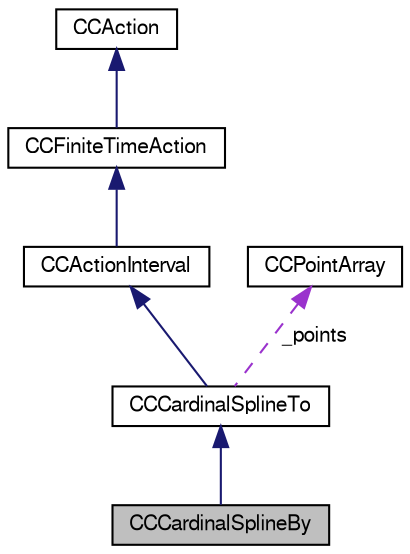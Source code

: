 digraph G
{
  bgcolor="transparent";
  edge [fontname="FreeSans",fontsize="10",labelfontname="FreeSans",labelfontsize="10"];
  node [fontname="FreeSans",fontsize="10",shape=record];
  Node1 [label="CCCardinalSplineBy",height=0.2,width=0.4,color="black", fillcolor="grey75", style="filled" fontcolor="black"];
  Node2 -> Node1 [dir="back",color="midnightblue",fontsize="10",style="solid",fontname="FreeSans"];
  Node2 [label="CCCardinalSplineTo",height=0.2,width=0.4,color="black",URL="$interface_c_c_cardinal_spline_to.html"];
  Node3 -> Node2 [dir="back",color="midnightblue",fontsize="10",style="solid",fontname="FreeSans"];
  Node3 [label="CCActionInterval",height=0.2,width=0.4,color="black",URL="$interface_c_c_action_interval.html"];
  Node4 -> Node3 [dir="back",color="midnightblue",fontsize="10",style="solid",fontname="FreeSans"];
  Node4 [label="CCFiniteTimeAction",height=0.2,width=0.4,color="black",URL="$interface_c_c_finite_time_action.html"];
  Node5 -> Node4 [dir="back",color="midnightblue",fontsize="10",style="solid",fontname="FreeSans"];
  Node5 [label="CCAction",height=0.2,width=0.4,color="black",URL="$interface_c_c_action.html"];
  Node6 -> Node2 [dir="back",color="darkorchid3",fontsize="10",style="dashed",label=" _points" ,fontname="FreeSans"];
  Node6 [label="CCPointArray",height=0.2,width=0.4,color="black",URL="$interface_c_c_point_array.html"];
}
